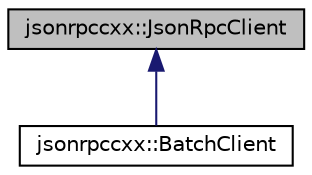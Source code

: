 digraph "jsonrpccxx::JsonRpcClient"
{
  edge [fontname="Helvetica",fontsize="10",labelfontname="Helvetica",labelfontsize="10"];
  node [fontname="Helvetica",fontsize="10",shape=record];
  Node0 [label="jsonrpccxx::JsonRpcClient",height=0.2,width=0.4,color="black", fillcolor="grey75", style="filled", fontcolor="black"];
  Node0 -> Node1 [dir="back",color="midnightblue",fontsize="10",style="solid",fontname="Helvetica"];
  Node1 [label="jsonrpccxx::BatchClient",height=0.2,width=0.4,color="black", fillcolor="white", style="filled",URL="$classjsonrpccxx_1_1BatchClient.html"];
}
